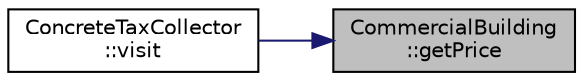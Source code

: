 digraph "CommercialBuilding::getPrice"
{
 // LATEX_PDF_SIZE
  edge [fontname="Helvetica",fontsize="10",labelfontname="Helvetica",labelfontsize="10"];
  node [fontname="Helvetica",fontsize="10",shape=record];
  rankdir="RL";
  Node1 [label="CommercialBuilding\l::getPrice",height=0.2,width=0.4,color="black", fillcolor="grey75", style="filled", fontcolor="black",tooltip="Gets the price of the building."];
  Node1 -> Node2 [dir="back",color="midnightblue",fontsize="10",style="solid",fontname="Helvetica"];
  Node2 [label="ConcreteTaxCollector\l::visit",height=0.2,width=0.4,color="black", fillcolor="white", style="filled",URL="$classConcreteTaxCollector.html#aad0ef53e248f7316be1bc248446ab01f",tooltip="Collects tax from a commercial building."];
}
